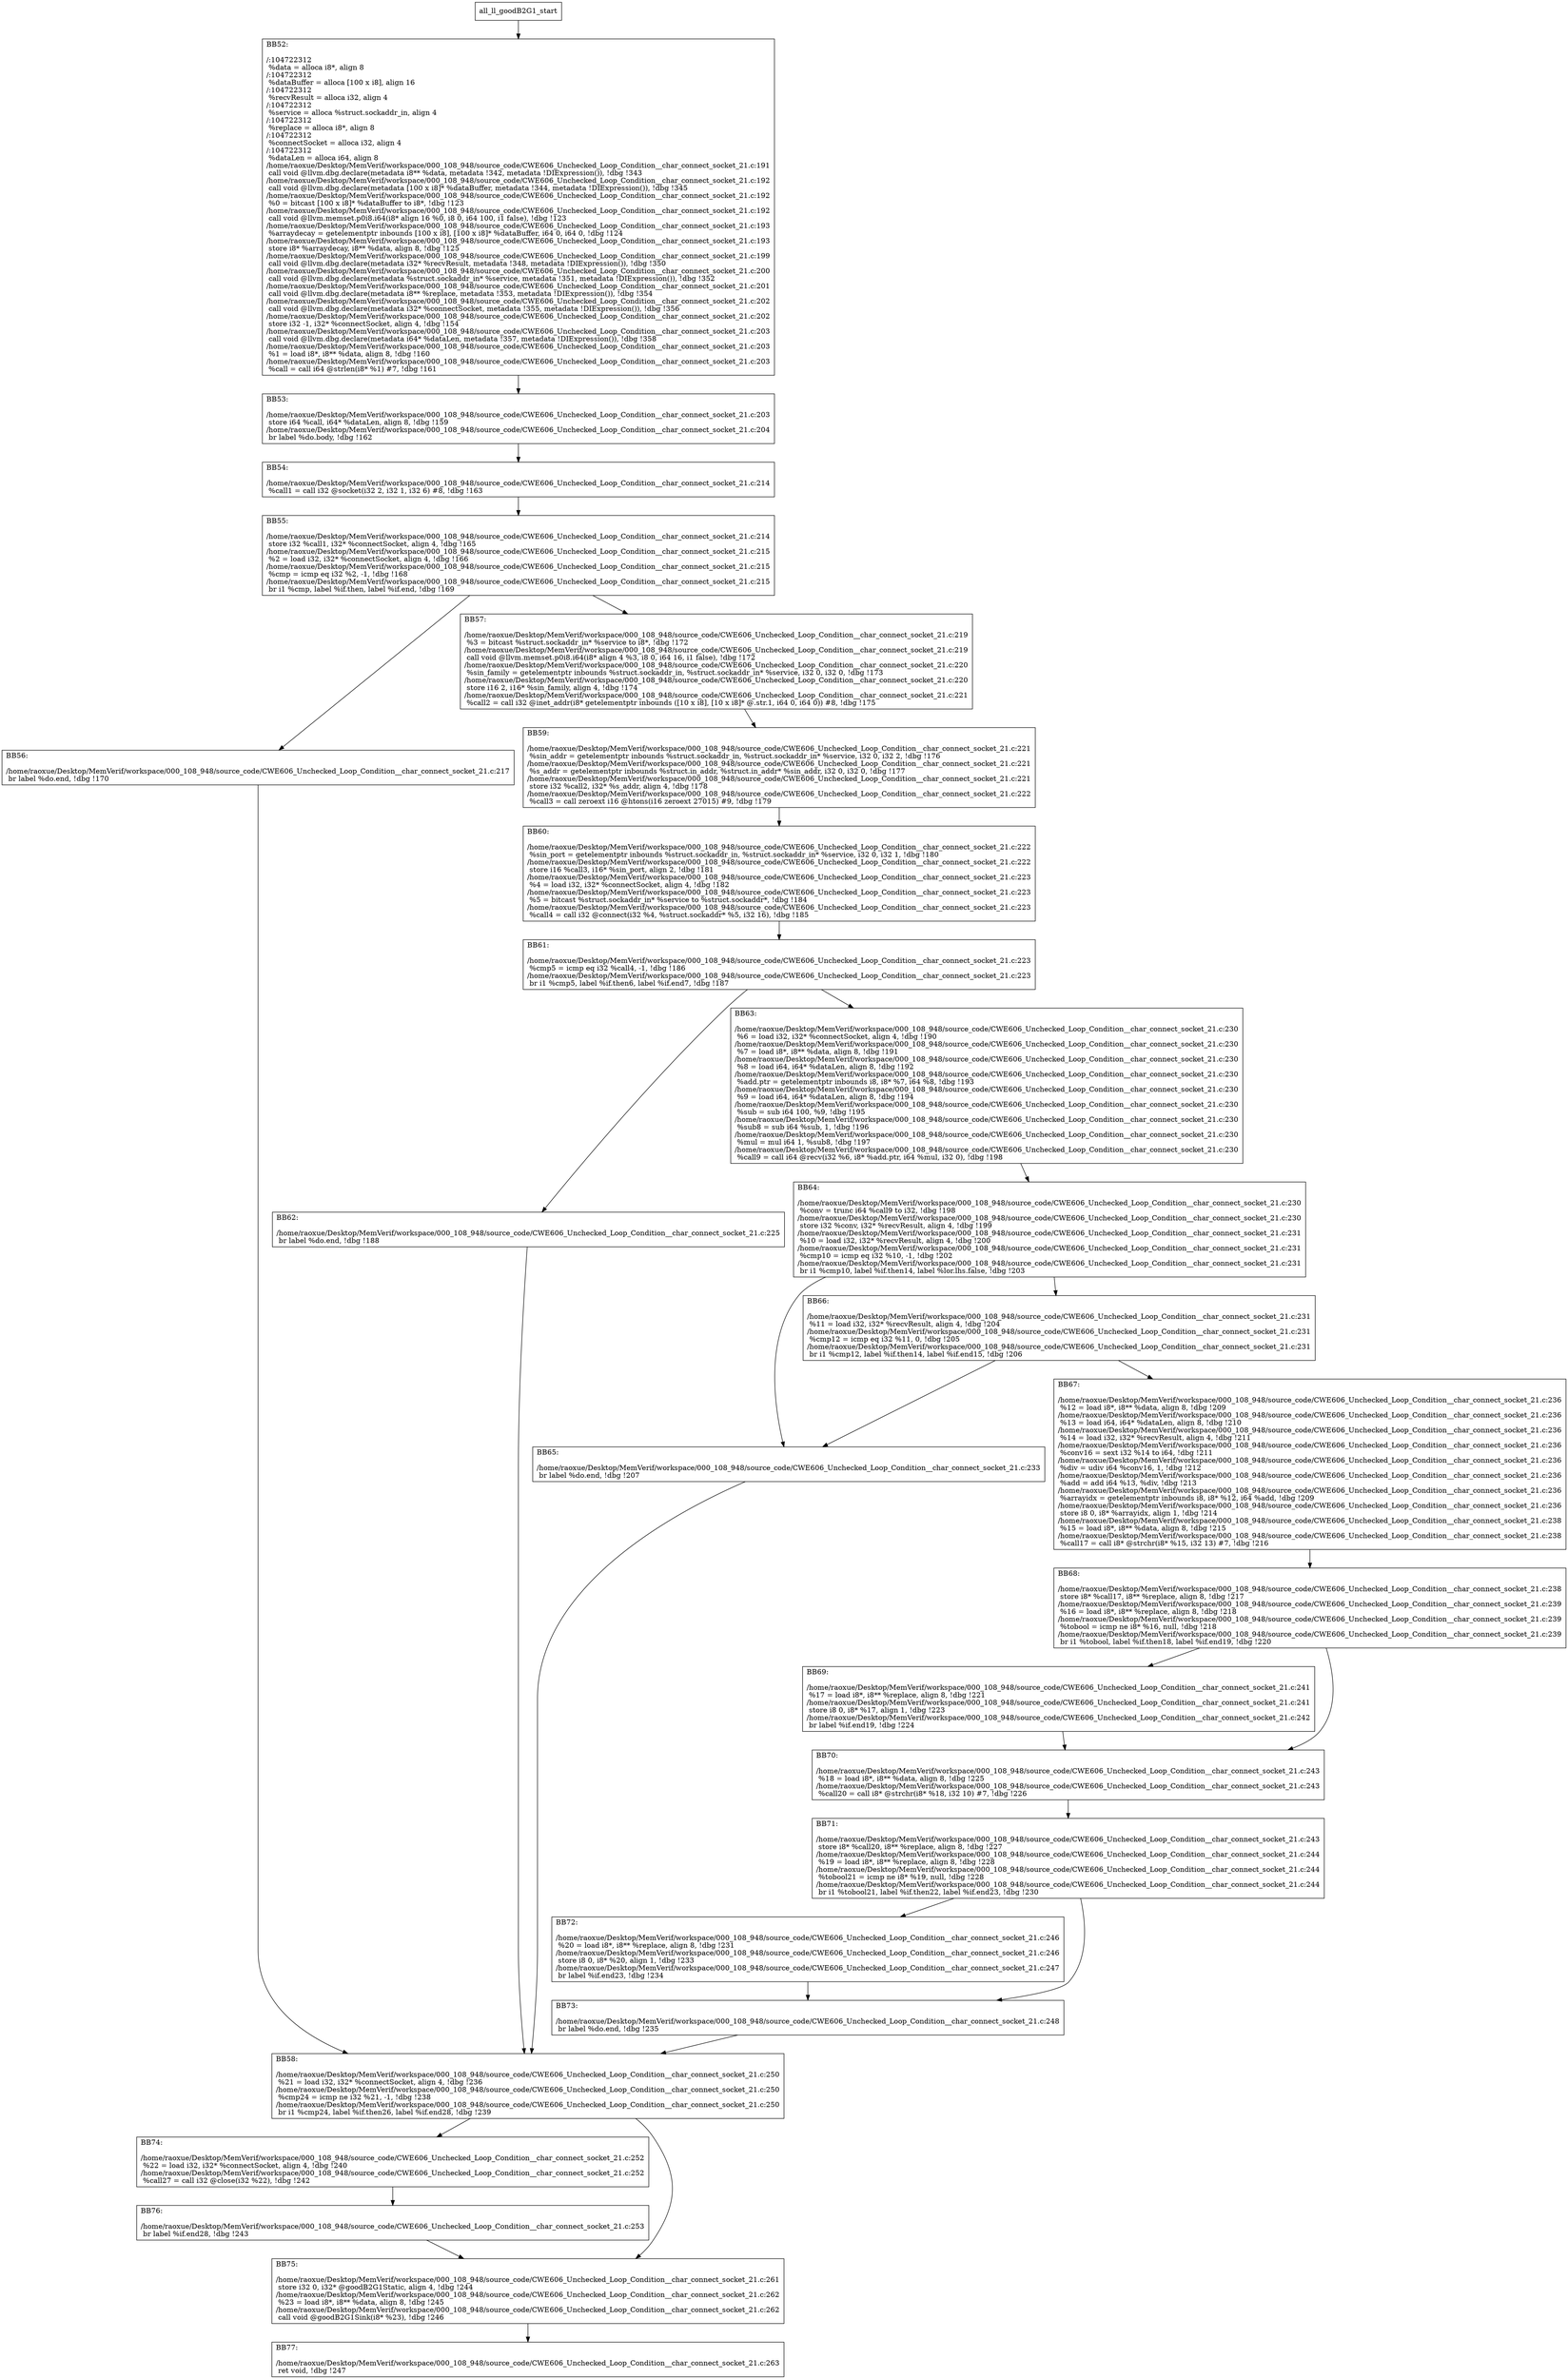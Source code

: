 digraph "CFG for'all_ll_goodB2G1' function" {
	BBall_ll_goodB2G1_start[shape=record,label="{all_ll_goodB2G1_start}"];
	BBall_ll_goodB2G1_start-> all_ll_goodB2G1BB52;
	all_ll_goodB2G1BB52 [shape=record, label="{BB52:\l\l/:104722312\l
  %data = alloca i8*, align 8\l
/:104722312\l
  %dataBuffer = alloca [100 x i8], align 16\l
/:104722312\l
  %recvResult = alloca i32, align 4\l
/:104722312\l
  %service = alloca %struct.sockaddr_in, align 4\l
/:104722312\l
  %replace = alloca i8*, align 8\l
/:104722312\l
  %connectSocket = alloca i32, align 4\l
/:104722312\l
  %dataLen = alloca i64, align 8\l
/home/raoxue/Desktop/MemVerif/workspace/000_108_948/source_code/CWE606_Unchecked_Loop_Condition__char_connect_socket_21.c:191\l
  call void @llvm.dbg.declare(metadata i8** %data, metadata !342, metadata !DIExpression()), !dbg !343\l
/home/raoxue/Desktop/MemVerif/workspace/000_108_948/source_code/CWE606_Unchecked_Loop_Condition__char_connect_socket_21.c:192\l
  call void @llvm.dbg.declare(metadata [100 x i8]* %dataBuffer, metadata !344, metadata !DIExpression()), !dbg !345\l
/home/raoxue/Desktop/MemVerif/workspace/000_108_948/source_code/CWE606_Unchecked_Loop_Condition__char_connect_socket_21.c:192\l
  %0 = bitcast [100 x i8]* %dataBuffer to i8*, !dbg !123\l
/home/raoxue/Desktop/MemVerif/workspace/000_108_948/source_code/CWE606_Unchecked_Loop_Condition__char_connect_socket_21.c:192\l
  call void @llvm.memset.p0i8.i64(i8* align 16 %0, i8 0, i64 100, i1 false), !dbg !123\l
/home/raoxue/Desktop/MemVerif/workspace/000_108_948/source_code/CWE606_Unchecked_Loop_Condition__char_connect_socket_21.c:193\l
  %arraydecay = getelementptr inbounds [100 x i8], [100 x i8]* %dataBuffer, i64 0, i64 0, !dbg !124\l
/home/raoxue/Desktop/MemVerif/workspace/000_108_948/source_code/CWE606_Unchecked_Loop_Condition__char_connect_socket_21.c:193\l
  store i8* %arraydecay, i8** %data, align 8, !dbg !125\l
/home/raoxue/Desktop/MemVerif/workspace/000_108_948/source_code/CWE606_Unchecked_Loop_Condition__char_connect_socket_21.c:199\l
  call void @llvm.dbg.declare(metadata i32* %recvResult, metadata !348, metadata !DIExpression()), !dbg !350\l
/home/raoxue/Desktop/MemVerif/workspace/000_108_948/source_code/CWE606_Unchecked_Loop_Condition__char_connect_socket_21.c:200\l
  call void @llvm.dbg.declare(metadata %struct.sockaddr_in* %service, metadata !351, metadata !DIExpression()), !dbg !352\l
/home/raoxue/Desktop/MemVerif/workspace/000_108_948/source_code/CWE606_Unchecked_Loop_Condition__char_connect_socket_21.c:201\l
  call void @llvm.dbg.declare(metadata i8** %replace, metadata !353, metadata !DIExpression()), !dbg !354\l
/home/raoxue/Desktop/MemVerif/workspace/000_108_948/source_code/CWE606_Unchecked_Loop_Condition__char_connect_socket_21.c:202\l
  call void @llvm.dbg.declare(metadata i32* %connectSocket, metadata !355, metadata !DIExpression()), !dbg !356\l
/home/raoxue/Desktop/MemVerif/workspace/000_108_948/source_code/CWE606_Unchecked_Loop_Condition__char_connect_socket_21.c:202\l
  store i32 -1, i32* %connectSocket, align 4, !dbg !154\l
/home/raoxue/Desktop/MemVerif/workspace/000_108_948/source_code/CWE606_Unchecked_Loop_Condition__char_connect_socket_21.c:203\l
  call void @llvm.dbg.declare(metadata i64* %dataLen, metadata !357, metadata !DIExpression()), !dbg !358\l
/home/raoxue/Desktop/MemVerif/workspace/000_108_948/source_code/CWE606_Unchecked_Loop_Condition__char_connect_socket_21.c:203\l
  %1 = load i8*, i8** %data, align 8, !dbg !160\l
/home/raoxue/Desktop/MemVerif/workspace/000_108_948/source_code/CWE606_Unchecked_Loop_Condition__char_connect_socket_21.c:203\l
  %call = call i64 @strlen(i8* %1) #7, !dbg !161\l
}"];
	all_ll_goodB2G1BB52-> all_ll_goodB2G1BB53;
	all_ll_goodB2G1BB53 [shape=record, label="{BB53:\l\l/home/raoxue/Desktop/MemVerif/workspace/000_108_948/source_code/CWE606_Unchecked_Loop_Condition__char_connect_socket_21.c:203\l
  store i64 %call, i64* %dataLen, align 8, !dbg !159\l
/home/raoxue/Desktop/MemVerif/workspace/000_108_948/source_code/CWE606_Unchecked_Loop_Condition__char_connect_socket_21.c:204\l
  br label %do.body, !dbg !162\l
}"];
	all_ll_goodB2G1BB53-> all_ll_goodB2G1BB54;
	all_ll_goodB2G1BB54 [shape=record, label="{BB54:\l\l/home/raoxue/Desktop/MemVerif/workspace/000_108_948/source_code/CWE606_Unchecked_Loop_Condition__char_connect_socket_21.c:214\l
  %call1 = call i32 @socket(i32 2, i32 1, i32 6) #8, !dbg !163\l
}"];
	all_ll_goodB2G1BB54-> all_ll_goodB2G1BB55;
	all_ll_goodB2G1BB55 [shape=record, label="{BB55:\l\l/home/raoxue/Desktop/MemVerif/workspace/000_108_948/source_code/CWE606_Unchecked_Loop_Condition__char_connect_socket_21.c:214\l
  store i32 %call1, i32* %connectSocket, align 4, !dbg !165\l
/home/raoxue/Desktop/MemVerif/workspace/000_108_948/source_code/CWE606_Unchecked_Loop_Condition__char_connect_socket_21.c:215\l
  %2 = load i32, i32* %connectSocket, align 4, !dbg !166\l
/home/raoxue/Desktop/MemVerif/workspace/000_108_948/source_code/CWE606_Unchecked_Loop_Condition__char_connect_socket_21.c:215\l
  %cmp = icmp eq i32 %2, -1, !dbg !168\l
/home/raoxue/Desktop/MemVerif/workspace/000_108_948/source_code/CWE606_Unchecked_Loop_Condition__char_connect_socket_21.c:215\l
  br i1 %cmp, label %if.then, label %if.end, !dbg !169\l
}"];
	all_ll_goodB2G1BB55-> all_ll_goodB2G1BB56;
	all_ll_goodB2G1BB55-> all_ll_goodB2G1BB57;
	all_ll_goodB2G1BB56 [shape=record, label="{BB56:\l\l/home/raoxue/Desktop/MemVerif/workspace/000_108_948/source_code/CWE606_Unchecked_Loop_Condition__char_connect_socket_21.c:217\l
  br label %do.end, !dbg !170\l
}"];
	all_ll_goodB2G1BB56-> all_ll_goodB2G1BB58;
	all_ll_goodB2G1BB57 [shape=record, label="{BB57:\l\l/home/raoxue/Desktop/MemVerif/workspace/000_108_948/source_code/CWE606_Unchecked_Loop_Condition__char_connect_socket_21.c:219\l
  %3 = bitcast %struct.sockaddr_in* %service to i8*, !dbg !172\l
/home/raoxue/Desktop/MemVerif/workspace/000_108_948/source_code/CWE606_Unchecked_Loop_Condition__char_connect_socket_21.c:219\l
  call void @llvm.memset.p0i8.i64(i8* align 4 %3, i8 0, i64 16, i1 false), !dbg !172\l
/home/raoxue/Desktop/MemVerif/workspace/000_108_948/source_code/CWE606_Unchecked_Loop_Condition__char_connect_socket_21.c:220\l
  %sin_family = getelementptr inbounds %struct.sockaddr_in, %struct.sockaddr_in* %service, i32 0, i32 0, !dbg !173\l
/home/raoxue/Desktop/MemVerif/workspace/000_108_948/source_code/CWE606_Unchecked_Loop_Condition__char_connect_socket_21.c:220\l
  store i16 2, i16* %sin_family, align 4, !dbg !174\l
/home/raoxue/Desktop/MemVerif/workspace/000_108_948/source_code/CWE606_Unchecked_Loop_Condition__char_connect_socket_21.c:221\l
  %call2 = call i32 @inet_addr(i8* getelementptr inbounds ([10 x i8], [10 x i8]* @.str.1, i64 0, i64 0)) #8, !dbg !175\l
}"];
	all_ll_goodB2G1BB57-> all_ll_goodB2G1BB59;
	all_ll_goodB2G1BB59 [shape=record, label="{BB59:\l\l/home/raoxue/Desktop/MemVerif/workspace/000_108_948/source_code/CWE606_Unchecked_Loop_Condition__char_connect_socket_21.c:221\l
  %sin_addr = getelementptr inbounds %struct.sockaddr_in, %struct.sockaddr_in* %service, i32 0, i32 2, !dbg !176\l
/home/raoxue/Desktop/MemVerif/workspace/000_108_948/source_code/CWE606_Unchecked_Loop_Condition__char_connect_socket_21.c:221\l
  %s_addr = getelementptr inbounds %struct.in_addr, %struct.in_addr* %sin_addr, i32 0, i32 0, !dbg !177\l
/home/raoxue/Desktop/MemVerif/workspace/000_108_948/source_code/CWE606_Unchecked_Loop_Condition__char_connect_socket_21.c:221\l
  store i32 %call2, i32* %s_addr, align 4, !dbg !178\l
/home/raoxue/Desktop/MemVerif/workspace/000_108_948/source_code/CWE606_Unchecked_Loop_Condition__char_connect_socket_21.c:222\l
  %call3 = call zeroext i16 @htons(i16 zeroext 27015) #9, !dbg !179\l
}"];
	all_ll_goodB2G1BB59-> all_ll_goodB2G1BB60;
	all_ll_goodB2G1BB60 [shape=record, label="{BB60:\l\l/home/raoxue/Desktop/MemVerif/workspace/000_108_948/source_code/CWE606_Unchecked_Loop_Condition__char_connect_socket_21.c:222\l
  %sin_port = getelementptr inbounds %struct.sockaddr_in, %struct.sockaddr_in* %service, i32 0, i32 1, !dbg !180\l
/home/raoxue/Desktop/MemVerif/workspace/000_108_948/source_code/CWE606_Unchecked_Loop_Condition__char_connect_socket_21.c:222\l
  store i16 %call3, i16* %sin_port, align 2, !dbg !181\l
/home/raoxue/Desktop/MemVerif/workspace/000_108_948/source_code/CWE606_Unchecked_Loop_Condition__char_connect_socket_21.c:223\l
  %4 = load i32, i32* %connectSocket, align 4, !dbg !182\l
/home/raoxue/Desktop/MemVerif/workspace/000_108_948/source_code/CWE606_Unchecked_Loop_Condition__char_connect_socket_21.c:223\l
  %5 = bitcast %struct.sockaddr_in* %service to %struct.sockaddr*, !dbg !184\l
/home/raoxue/Desktop/MemVerif/workspace/000_108_948/source_code/CWE606_Unchecked_Loop_Condition__char_connect_socket_21.c:223\l
  %call4 = call i32 @connect(i32 %4, %struct.sockaddr* %5, i32 16), !dbg !185\l
}"];
	all_ll_goodB2G1BB60-> all_ll_goodB2G1BB61;
	all_ll_goodB2G1BB61 [shape=record, label="{BB61:\l\l/home/raoxue/Desktop/MemVerif/workspace/000_108_948/source_code/CWE606_Unchecked_Loop_Condition__char_connect_socket_21.c:223\l
  %cmp5 = icmp eq i32 %call4, -1, !dbg !186\l
/home/raoxue/Desktop/MemVerif/workspace/000_108_948/source_code/CWE606_Unchecked_Loop_Condition__char_connect_socket_21.c:223\l
  br i1 %cmp5, label %if.then6, label %if.end7, !dbg !187\l
}"];
	all_ll_goodB2G1BB61-> all_ll_goodB2G1BB62;
	all_ll_goodB2G1BB61-> all_ll_goodB2G1BB63;
	all_ll_goodB2G1BB62 [shape=record, label="{BB62:\l\l/home/raoxue/Desktop/MemVerif/workspace/000_108_948/source_code/CWE606_Unchecked_Loop_Condition__char_connect_socket_21.c:225\l
  br label %do.end, !dbg !188\l
}"];
	all_ll_goodB2G1BB62-> all_ll_goodB2G1BB58;
	all_ll_goodB2G1BB63 [shape=record, label="{BB63:\l\l/home/raoxue/Desktop/MemVerif/workspace/000_108_948/source_code/CWE606_Unchecked_Loop_Condition__char_connect_socket_21.c:230\l
  %6 = load i32, i32* %connectSocket, align 4, !dbg !190\l
/home/raoxue/Desktop/MemVerif/workspace/000_108_948/source_code/CWE606_Unchecked_Loop_Condition__char_connect_socket_21.c:230\l
  %7 = load i8*, i8** %data, align 8, !dbg !191\l
/home/raoxue/Desktop/MemVerif/workspace/000_108_948/source_code/CWE606_Unchecked_Loop_Condition__char_connect_socket_21.c:230\l
  %8 = load i64, i64* %dataLen, align 8, !dbg !192\l
/home/raoxue/Desktop/MemVerif/workspace/000_108_948/source_code/CWE606_Unchecked_Loop_Condition__char_connect_socket_21.c:230\l
  %add.ptr = getelementptr inbounds i8, i8* %7, i64 %8, !dbg !193\l
/home/raoxue/Desktop/MemVerif/workspace/000_108_948/source_code/CWE606_Unchecked_Loop_Condition__char_connect_socket_21.c:230\l
  %9 = load i64, i64* %dataLen, align 8, !dbg !194\l
/home/raoxue/Desktop/MemVerif/workspace/000_108_948/source_code/CWE606_Unchecked_Loop_Condition__char_connect_socket_21.c:230\l
  %sub = sub i64 100, %9, !dbg !195\l
/home/raoxue/Desktop/MemVerif/workspace/000_108_948/source_code/CWE606_Unchecked_Loop_Condition__char_connect_socket_21.c:230\l
  %sub8 = sub i64 %sub, 1, !dbg !196\l
/home/raoxue/Desktop/MemVerif/workspace/000_108_948/source_code/CWE606_Unchecked_Loop_Condition__char_connect_socket_21.c:230\l
  %mul = mul i64 1, %sub8, !dbg !197\l
/home/raoxue/Desktop/MemVerif/workspace/000_108_948/source_code/CWE606_Unchecked_Loop_Condition__char_connect_socket_21.c:230\l
  %call9 = call i64 @recv(i32 %6, i8* %add.ptr, i64 %mul, i32 0), !dbg !198\l
}"];
	all_ll_goodB2G1BB63-> all_ll_goodB2G1BB64;
	all_ll_goodB2G1BB64 [shape=record, label="{BB64:\l\l/home/raoxue/Desktop/MemVerif/workspace/000_108_948/source_code/CWE606_Unchecked_Loop_Condition__char_connect_socket_21.c:230\l
  %conv = trunc i64 %call9 to i32, !dbg !198\l
/home/raoxue/Desktop/MemVerif/workspace/000_108_948/source_code/CWE606_Unchecked_Loop_Condition__char_connect_socket_21.c:230\l
  store i32 %conv, i32* %recvResult, align 4, !dbg !199\l
/home/raoxue/Desktop/MemVerif/workspace/000_108_948/source_code/CWE606_Unchecked_Loop_Condition__char_connect_socket_21.c:231\l
  %10 = load i32, i32* %recvResult, align 4, !dbg !200\l
/home/raoxue/Desktop/MemVerif/workspace/000_108_948/source_code/CWE606_Unchecked_Loop_Condition__char_connect_socket_21.c:231\l
  %cmp10 = icmp eq i32 %10, -1, !dbg !202\l
/home/raoxue/Desktop/MemVerif/workspace/000_108_948/source_code/CWE606_Unchecked_Loop_Condition__char_connect_socket_21.c:231\l
  br i1 %cmp10, label %if.then14, label %lor.lhs.false, !dbg !203\l
}"];
	all_ll_goodB2G1BB64-> all_ll_goodB2G1BB65;
	all_ll_goodB2G1BB64-> all_ll_goodB2G1BB66;
	all_ll_goodB2G1BB66 [shape=record, label="{BB66:\l\l/home/raoxue/Desktop/MemVerif/workspace/000_108_948/source_code/CWE606_Unchecked_Loop_Condition__char_connect_socket_21.c:231\l
  %11 = load i32, i32* %recvResult, align 4, !dbg !204\l
/home/raoxue/Desktop/MemVerif/workspace/000_108_948/source_code/CWE606_Unchecked_Loop_Condition__char_connect_socket_21.c:231\l
  %cmp12 = icmp eq i32 %11, 0, !dbg !205\l
/home/raoxue/Desktop/MemVerif/workspace/000_108_948/source_code/CWE606_Unchecked_Loop_Condition__char_connect_socket_21.c:231\l
  br i1 %cmp12, label %if.then14, label %if.end15, !dbg !206\l
}"];
	all_ll_goodB2G1BB66-> all_ll_goodB2G1BB65;
	all_ll_goodB2G1BB66-> all_ll_goodB2G1BB67;
	all_ll_goodB2G1BB65 [shape=record, label="{BB65:\l\l/home/raoxue/Desktop/MemVerif/workspace/000_108_948/source_code/CWE606_Unchecked_Loop_Condition__char_connect_socket_21.c:233\l
  br label %do.end, !dbg !207\l
}"];
	all_ll_goodB2G1BB65-> all_ll_goodB2G1BB58;
	all_ll_goodB2G1BB67 [shape=record, label="{BB67:\l\l/home/raoxue/Desktop/MemVerif/workspace/000_108_948/source_code/CWE606_Unchecked_Loop_Condition__char_connect_socket_21.c:236\l
  %12 = load i8*, i8** %data, align 8, !dbg !209\l
/home/raoxue/Desktop/MemVerif/workspace/000_108_948/source_code/CWE606_Unchecked_Loop_Condition__char_connect_socket_21.c:236\l
  %13 = load i64, i64* %dataLen, align 8, !dbg !210\l
/home/raoxue/Desktop/MemVerif/workspace/000_108_948/source_code/CWE606_Unchecked_Loop_Condition__char_connect_socket_21.c:236\l
  %14 = load i32, i32* %recvResult, align 4, !dbg !211\l
/home/raoxue/Desktop/MemVerif/workspace/000_108_948/source_code/CWE606_Unchecked_Loop_Condition__char_connect_socket_21.c:236\l
  %conv16 = sext i32 %14 to i64, !dbg !211\l
/home/raoxue/Desktop/MemVerif/workspace/000_108_948/source_code/CWE606_Unchecked_Loop_Condition__char_connect_socket_21.c:236\l
  %div = udiv i64 %conv16, 1, !dbg !212\l
/home/raoxue/Desktop/MemVerif/workspace/000_108_948/source_code/CWE606_Unchecked_Loop_Condition__char_connect_socket_21.c:236\l
  %add = add i64 %13, %div, !dbg !213\l
/home/raoxue/Desktop/MemVerif/workspace/000_108_948/source_code/CWE606_Unchecked_Loop_Condition__char_connect_socket_21.c:236\l
  %arrayidx = getelementptr inbounds i8, i8* %12, i64 %add, !dbg !209\l
/home/raoxue/Desktop/MemVerif/workspace/000_108_948/source_code/CWE606_Unchecked_Loop_Condition__char_connect_socket_21.c:236\l
  store i8 0, i8* %arrayidx, align 1, !dbg !214\l
/home/raoxue/Desktop/MemVerif/workspace/000_108_948/source_code/CWE606_Unchecked_Loop_Condition__char_connect_socket_21.c:238\l
  %15 = load i8*, i8** %data, align 8, !dbg !215\l
/home/raoxue/Desktop/MemVerif/workspace/000_108_948/source_code/CWE606_Unchecked_Loop_Condition__char_connect_socket_21.c:238\l
  %call17 = call i8* @strchr(i8* %15, i32 13) #7, !dbg !216\l
}"];
	all_ll_goodB2G1BB67-> all_ll_goodB2G1BB68;
	all_ll_goodB2G1BB68 [shape=record, label="{BB68:\l\l/home/raoxue/Desktop/MemVerif/workspace/000_108_948/source_code/CWE606_Unchecked_Loop_Condition__char_connect_socket_21.c:238\l
  store i8* %call17, i8** %replace, align 8, !dbg !217\l
/home/raoxue/Desktop/MemVerif/workspace/000_108_948/source_code/CWE606_Unchecked_Loop_Condition__char_connect_socket_21.c:239\l
  %16 = load i8*, i8** %replace, align 8, !dbg !218\l
/home/raoxue/Desktop/MemVerif/workspace/000_108_948/source_code/CWE606_Unchecked_Loop_Condition__char_connect_socket_21.c:239\l
  %tobool = icmp ne i8* %16, null, !dbg !218\l
/home/raoxue/Desktop/MemVerif/workspace/000_108_948/source_code/CWE606_Unchecked_Loop_Condition__char_connect_socket_21.c:239\l
  br i1 %tobool, label %if.then18, label %if.end19, !dbg !220\l
}"];
	all_ll_goodB2G1BB68-> all_ll_goodB2G1BB69;
	all_ll_goodB2G1BB68-> all_ll_goodB2G1BB70;
	all_ll_goodB2G1BB69 [shape=record, label="{BB69:\l\l/home/raoxue/Desktop/MemVerif/workspace/000_108_948/source_code/CWE606_Unchecked_Loop_Condition__char_connect_socket_21.c:241\l
  %17 = load i8*, i8** %replace, align 8, !dbg !221\l
/home/raoxue/Desktop/MemVerif/workspace/000_108_948/source_code/CWE606_Unchecked_Loop_Condition__char_connect_socket_21.c:241\l
  store i8 0, i8* %17, align 1, !dbg !223\l
/home/raoxue/Desktop/MemVerif/workspace/000_108_948/source_code/CWE606_Unchecked_Loop_Condition__char_connect_socket_21.c:242\l
  br label %if.end19, !dbg !224\l
}"];
	all_ll_goodB2G1BB69-> all_ll_goodB2G1BB70;
	all_ll_goodB2G1BB70 [shape=record, label="{BB70:\l\l/home/raoxue/Desktop/MemVerif/workspace/000_108_948/source_code/CWE606_Unchecked_Loop_Condition__char_connect_socket_21.c:243\l
  %18 = load i8*, i8** %data, align 8, !dbg !225\l
/home/raoxue/Desktop/MemVerif/workspace/000_108_948/source_code/CWE606_Unchecked_Loop_Condition__char_connect_socket_21.c:243\l
  %call20 = call i8* @strchr(i8* %18, i32 10) #7, !dbg !226\l
}"];
	all_ll_goodB2G1BB70-> all_ll_goodB2G1BB71;
	all_ll_goodB2G1BB71 [shape=record, label="{BB71:\l\l/home/raoxue/Desktop/MemVerif/workspace/000_108_948/source_code/CWE606_Unchecked_Loop_Condition__char_connect_socket_21.c:243\l
  store i8* %call20, i8** %replace, align 8, !dbg !227\l
/home/raoxue/Desktop/MemVerif/workspace/000_108_948/source_code/CWE606_Unchecked_Loop_Condition__char_connect_socket_21.c:244\l
  %19 = load i8*, i8** %replace, align 8, !dbg !228\l
/home/raoxue/Desktop/MemVerif/workspace/000_108_948/source_code/CWE606_Unchecked_Loop_Condition__char_connect_socket_21.c:244\l
  %tobool21 = icmp ne i8* %19, null, !dbg !228\l
/home/raoxue/Desktop/MemVerif/workspace/000_108_948/source_code/CWE606_Unchecked_Loop_Condition__char_connect_socket_21.c:244\l
  br i1 %tobool21, label %if.then22, label %if.end23, !dbg !230\l
}"];
	all_ll_goodB2G1BB71-> all_ll_goodB2G1BB72;
	all_ll_goodB2G1BB71-> all_ll_goodB2G1BB73;
	all_ll_goodB2G1BB72 [shape=record, label="{BB72:\l\l/home/raoxue/Desktop/MemVerif/workspace/000_108_948/source_code/CWE606_Unchecked_Loop_Condition__char_connect_socket_21.c:246\l
  %20 = load i8*, i8** %replace, align 8, !dbg !231\l
/home/raoxue/Desktop/MemVerif/workspace/000_108_948/source_code/CWE606_Unchecked_Loop_Condition__char_connect_socket_21.c:246\l
  store i8 0, i8* %20, align 1, !dbg !233\l
/home/raoxue/Desktop/MemVerif/workspace/000_108_948/source_code/CWE606_Unchecked_Loop_Condition__char_connect_socket_21.c:247\l
  br label %if.end23, !dbg !234\l
}"];
	all_ll_goodB2G1BB72-> all_ll_goodB2G1BB73;
	all_ll_goodB2G1BB73 [shape=record, label="{BB73:\l\l/home/raoxue/Desktop/MemVerif/workspace/000_108_948/source_code/CWE606_Unchecked_Loop_Condition__char_connect_socket_21.c:248\l
  br label %do.end, !dbg !235\l
}"];
	all_ll_goodB2G1BB73-> all_ll_goodB2G1BB58;
	all_ll_goodB2G1BB58 [shape=record, label="{BB58:\l\l/home/raoxue/Desktop/MemVerif/workspace/000_108_948/source_code/CWE606_Unchecked_Loop_Condition__char_connect_socket_21.c:250\l
  %21 = load i32, i32* %connectSocket, align 4, !dbg !236\l
/home/raoxue/Desktop/MemVerif/workspace/000_108_948/source_code/CWE606_Unchecked_Loop_Condition__char_connect_socket_21.c:250\l
  %cmp24 = icmp ne i32 %21, -1, !dbg !238\l
/home/raoxue/Desktop/MemVerif/workspace/000_108_948/source_code/CWE606_Unchecked_Loop_Condition__char_connect_socket_21.c:250\l
  br i1 %cmp24, label %if.then26, label %if.end28, !dbg !239\l
}"];
	all_ll_goodB2G1BB58-> all_ll_goodB2G1BB74;
	all_ll_goodB2G1BB58-> all_ll_goodB2G1BB75;
	all_ll_goodB2G1BB74 [shape=record, label="{BB74:\l\l/home/raoxue/Desktop/MemVerif/workspace/000_108_948/source_code/CWE606_Unchecked_Loop_Condition__char_connect_socket_21.c:252\l
  %22 = load i32, i32* %connectSocket, align 4, !dbg !240\l
/home/raoxue/Desktop/MemVerif/workspace/000_108_948/source_code/CWE606_Unchecked_Loop_Condition__char_connect_socket_21.c:252\l
  %call27 = call i32 @close(i32 %22), !dbg !242\l
}"];
	all_ll_goodB2G1BB74-> all_ll_goodB2G1BB76;
	all_ll_goodB2G1BB76 [shape=record, label="{BB76:\l\l/home/raoxue/Desktop/MemVerif/workspace/000_108_948/source_code/CWE606_Unchecked_Loop_Condition__char_connect_socket_21.c:253\l
  br label %if.end28, !dbg !243\l
}"];
	all_ll_goodB2G1BB76-> all_ll_goodB2G1BB75;
	all_ll_goodB2G1BB75 [shape=record, label="{BB75:\l\l/home/raoxue/Desktop/MemVerif/workspace/000_108_948/source_code/CWE606_Unchecked_Loop_Condition__char_connect_socket_21.c:261\l
  store i32 0, i32* @goodB2G1Static, align 4, !dbg !244\l
/home/raoxue/Desktop/MemVerif/workspace/000_108_948/source_code/CWE606_Unchecked_Loop_Condition__char_connect_socket_21.c:262\l
  %23 = load i8*, i8** %data, align 8, !dbg !245\l
/home/raoxue/Desktop/MemVerif/workspace/000_108_948/source_code/CWE606_Unchecked_Loop_Condition__char_connect_socket_21.c:262\l
  call void @goodB2G1Sink(i8* %23), !dbg !246\l
}"];
	all_ll_goodB2G1BB75-> all_ll_goodB2G1BB77;
	all_ll_goodB2G1BB77 [shape=record, label="{BB77:\l\l/home/raoxue/Desktop/MemVerif/workspace/000_108_948/source_code/CWE606_Unchecked_Loop_Condition__char_connect_socket_21.c:263\l
  ret void, !dbg !247\l
}"];
}

